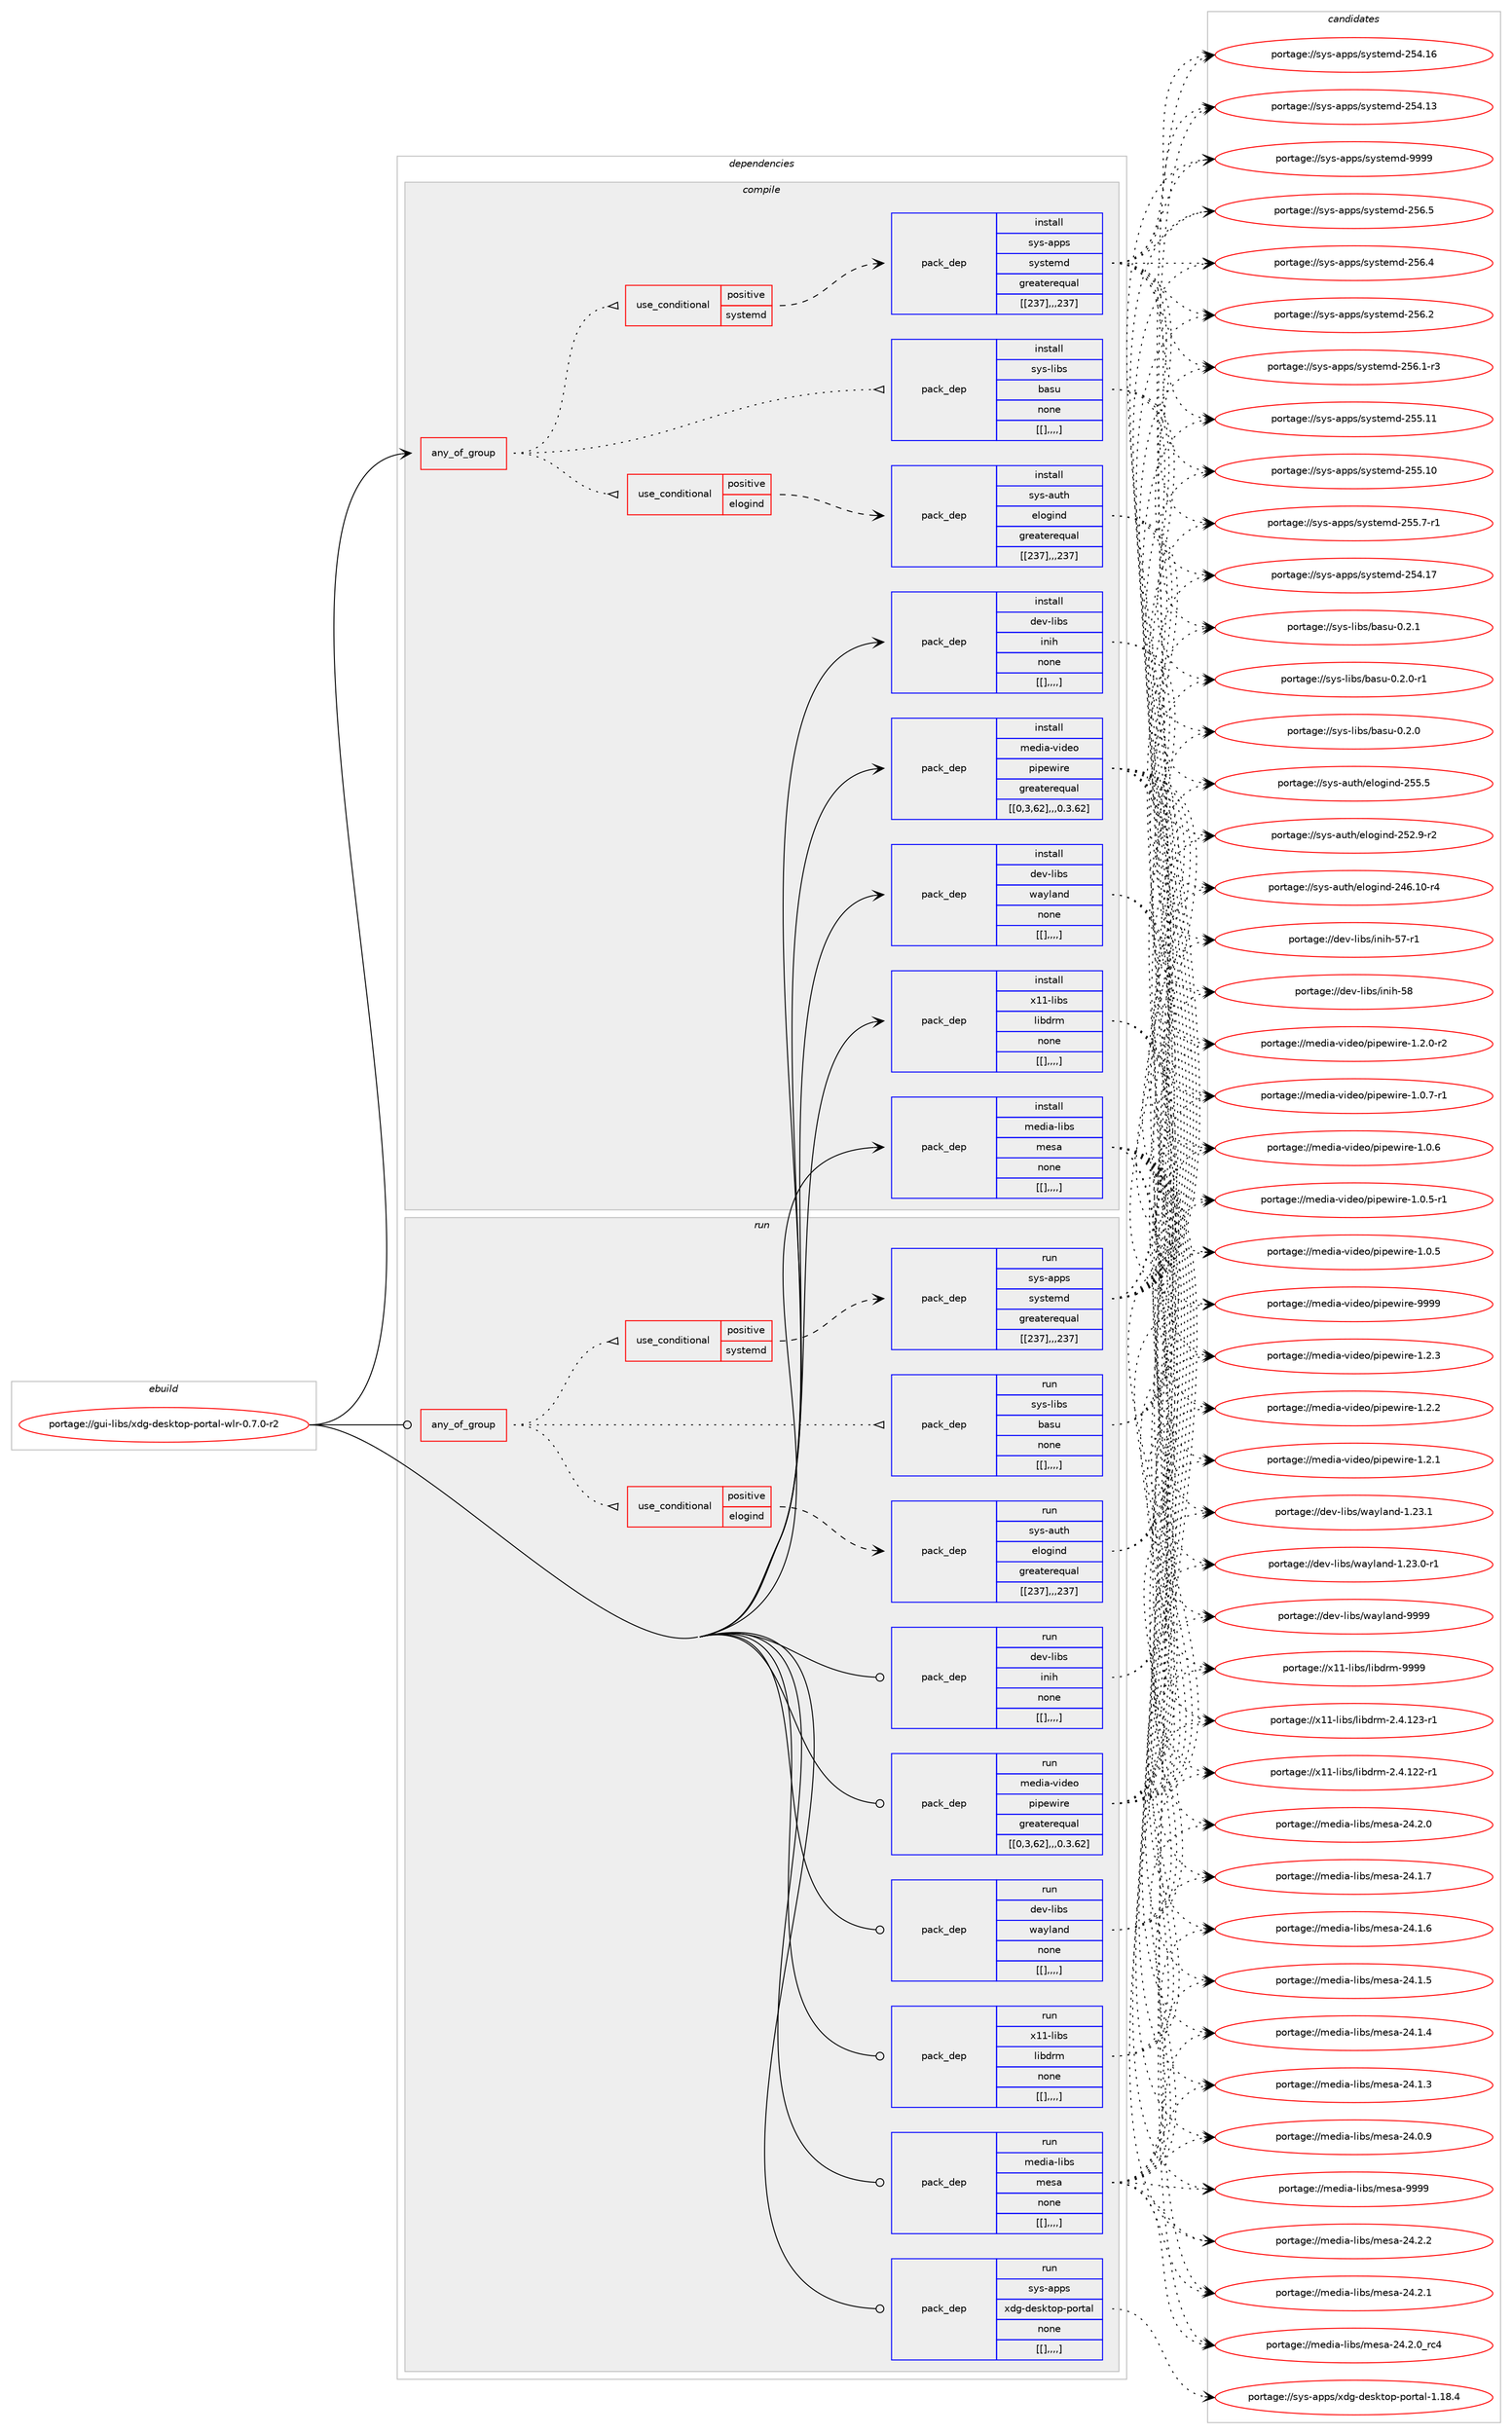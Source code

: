 digraph prolog {

# *************
# Graph options
# *************

newrank=true;
concentrate=true;
compound=true;
graph [rankdir=LR,fontname=Helvetica,fontsize=10,ranksep=1.5];#, ranksep=2.5, nodesep=0.2];
edge  [arrowhead=vee];
node  [fontname=Helvetica,fontsize=10];

# **********
# The ebuild
# **********

subgraph cluster_leftcol {
color=gray;
label=<<i>ebuild</i>>;
id [label="portage://gui-libs/xdg-desktop-portal-wlr-0.7.0-r2", color=red, width=4, href="../gui-libs/xdg-desktop-portal-wlr-0.7.0-r2.svg"];
}

# ****************
# The dependencies
# ****************

subgraph cluster_midcol {
color=gray;
label=<<i>dependencies</i>>;
subgraph cluster_compile {
fillcolor="#eeeeee";
style=filled;
label=<<i>compile</i>>;
subgraph any1403 {
dependency249094 [label=<<TABLE BORDER="0" CELLBORDER="1" CELLSPACING="0" CELLPADDING="4"><TR><TD CELLPADDING="10">any_of_group</TD></TR></TABLE>>, shape=none, color=red];subgraph cond68544 {
dependency249095 [label=<<TABLE BORDER="0" CELLBORDER="1" CELLSPACING="0" CELLPADDING="4"><TR><TD ROWSPAN="3" CELLPADDING="10">use_conditional</TD></TR><TR><TD>positive</TD></TR><TR><TD>systemd</TD></TR></TABLE>>, shape=none, color=red];
subgraph pack178987 {
dependency249096 [label=<<TABLE BORDER="0" CELLBORDER="1" CELLSPACING="0" CELLPADDING="4" WIDTH="220"><TR><TD ROWSPAN="6" CELLPADDING="30">pack_dep</TD></TR><TR><TD WIDTH="110">install</TD></TR><TR><TD>sys-apps</TD></TR><TR><TD>systemd</TD></TR><TR><TD>greaterequal</TD></TR><TR><TD>[[237],,,237]</TD></TR></TABLE>>, shape=none, color=blue];
}
dependency249095:e -> dependency249096:w [weight=20,style="dashed",arrowhead="vee"];
}
dependency249094:e -> dependency249095:w [weight=20,style="dotted",arrowhead="oinv"];
subgraph cond68545 {
dependency249097 [label=<<TABLE BORDER="0" CELLBORDER="1" CELLSPACING="0" CELLPADDING="4"><TR><TD ROWSPAN="3" CELLPADDING="10">use_conditional</TD></TR><TR><TD>positive</TD></TR><TR><TD>elogind</TD></TR></TABLE>>, shape=none, color=red];
subgraph pack178988 {
dependency249098 [label=<<TABLE BORDER="0" CELLBORDER="1" CELLSPACING="0" CELLPADDING="4" WIDTH="220"><TR><TD ROWSPAN="6" CELLPADDING="30">pack_dep</TD></TR><TR><TD WIDTH="110">install</TD></TR><TR><TD>sys-auth</TD></TR><TR><TD>elogind</TD></TR><TR><TD>greaterequal</TD></TR><TR><TD>[[237],,,237]</TD></TR></TABLE>>, shape=none, color=blue];
}
dependency249097:e -> dependency249098:w [weight=20,style="dashed",arrowhead="vee"];
}
dependency249094:e -> dependency249097:w [weight=20,style="dotted",arrowhead="oinv"];
subgraph pack178989 {
dependency249099 [label=<<TABLE BORDER="0" CELLBORDER="1" CELLSPACING="0" CELLPADDING="4" WIDTH="220"><TR><TD ROWSPAN="6" CELLPADDING="30">pack_dep</TD></TR><TR><TD WIDTH="110">install</TD></TR><TR><TD>sys-libs</TD></TR><TR><TD>basu</TD></TR><TR><TD>none</TD></TR><TR><TD>[[],,,,]</TD></TR></TABLE>>, shape=none, color=blue];
}
dependency249094:e -> dependency249099:w [weight=20,style="dotted",arrowhead="oinv"];
}
id:e -> dependency249094:w [weight=20,style="solid",arrowhead="vee"];
subgraph pack178990 {
dependency249100 [label=<<TABLE BORDER="0" CELLBORDER="1" CELLSPACING="0" CELLPADDING="4" WIDTH="220"><TR><TD ROWSPAN="6" CELLPADDING="30">pack_dep</TD></TR><TR><TD WIDTH="110">install</TD></TR><TR><TD>dev-libs</TD></TR><TR><TD>inih</TD></TR><TR><TD>none</TD></TR><TR><TD>[[],,,,]</TD></TR></TABLE>>, shape=none, color=blue];
}
id:e -> dependency249100:w [weight=20,style="solid",arrowhead="vee"];
subgraph pack178991 {
dependency249101 [label=<<TABLE BORDER="0" CELLBORDER="1" CELLSPACING="0" CELLPADDING="4" WIDTH="220"><TR><TD ROWSPAN="6" CELLPADDING="30">pack_dep</TD></TR><TR><TD WIDTH="110">install</TD></TR><TR><TD>dev-libs</TD></TR><TR><TD>wayland</TD></TR><TR><TD>none</TD></TR><TR><TD>[[],,,,]</TD></TR></TABLE>>, shape=none, color=blue];
}
id:e -> dependency249101:w [weight=20,style="solid",arrowhead="vee"];
subgraph pack178992 {
dependency249102 [label=<<TABLE BORDER="0" CELLBORDER="1" CELLSPACING="0" CELLPADDING="4" WIDTH="220"><TR><TD ROWSPAN="6" CELLPADDING="30">pack_dep</TD></TR><TR><TD WIDTH="110">install</TD></TR><TR><TD>media-libs</TD></TR><TR><TD>mesa</TD></TR><TR><TD>none</TD></TR><TR><TD>[[],,,,]</TD></TR></TABLE>>, shape=none, color=blue];
}
id:e -> dependency249102:w [weight=20,style="solid",arrowhead="vee"];
subgraph pack178993 {
dependency249103 [label=<<TABLE BORDER="0" CELLBORDER="1" CELLSPACING="0" CELLPADDING="4" WIDTH="220"><TR><TD ROWSPAN="6" CELLPADDING="30">pack_dep</TD></TR><TR><TD WIDTH="110">install</TD></TR><TR><TD>media-video</TD></TR><TR><TD>pipewire</TD></TR><TR><TD>greaterequal</TD></TR><TR><TD>[[0,3,62],,,0.3.62]</TD></TR></TABLE>>, shape=none, color=blue];
}
id:e -> dependency249103:w [weight=20,style="solid",arrowhead="vee"];
subgraph pack178994 {
dependency249104 [label=<<TABLE BORDER="0" CELLBORDER="1" CELLSPACING="0" CELLPADDING="4" WIDTH="220"><TR><TD ROWSPAN="6" CELLPADDING="30">pack_dep</TD></TR><TR><TD WIDTH="110">install</TD></TR><TR><TD>x11-libs</TD></TR><TR><TD>libdrm</TD></TR><TR><TD>none</TD></TR><TR><TD>[[],,,,]</TD></TR></TABLE>>, shape=none, color=blue];
}
id:e -> dependency249104:w [weight=20,style="solid",arrowhead="vee"];
}
subgraph cluster_compileandrun {
fillcolor="#eeeeee";
style=filled;
label=<<i>compile and run</i>>;
}
subgraph cluster_run {
fillcolor="#eeeeee";
style=filled;
label=<<i>run</i>>;
subgraph any1404 {
dependency249105 [label=<<TABLE BORDER="0" CELLBORDER="1" CELLSPACING="0" CELLPADDING="4"><TR><TD CELLPADDING="10">any_of_group</TD></TR></TABLE>>, shape=none, color=red];subgraph cond68546 {
dependency249106 [label=<<TABLE BORDER="0" CELLBORDER="1" CELLSPACING="0" CELLPADDING="4"><TR><TD ROWSPAN="3" CELLPADDING="10">use_conditional</TD></TR><TR><TD>positive</TD></TR><TR><TD>systemd</TD></TR></TABLE>>, shape=none, color=red];
subgraph pack178995 {
dependency249107 [label=<<TABLE BORDER="0" CELLBORDER="1" CELLSPACING="0" CELLPADDING="4" WIDTH="220"><TR><TD ROWSPAN="6" CELLPADDING="30">pack_dep</TD></TR><TR><TD WIDTH="110">run</TD></TR><TR><TD>sys-apps</TD></TR><TR><TD>systemd</TD></TR><TR><TD>greaterequal</TD></TR><TR><TD>[[237],,,237]</TD></TR></TABLE>>, shape=none, color=blue];
}
dependency249106:e -> dependency249107:w [weight=20,style="dashed",arrowhead="vee"];
}
dependency249105:e -> dependency249106:w [weight=20,style="dotted",arrowhead="oinv"];
subgraph cond68547 {
dependency249108 [label=<<TABLE BORDER="0" CELLBORDER="1" CELLSPACING="0" CELLPADDING="4"><TR><TD ROWSPAN="3" CELLPADDING="10">use_conditional</TD></TR><TR><TD>positive</TD></TR><TR><TD>elogind</TD></TR></TABLE>>, shape=none, color=red];
subgraph pack178996 {
dependency249109 [label=<<TABLE BORDER="0" CELLBORDER="1" CELLSPACING="0" CELLPADDING="4" WIDTH="220"><TR><TD ROWSPAN="6" CELLPADDING="30">pack_dep</TD></TR><TR><TD WIDTH="110">run</TD></TR><TR><TD>sys-auth</TD></TR><TR><TD>elogind</TD></TR><TR><TD>greaterequal</TD></TR><TR><TD>[[237],,,237]</TD></TR></TABLE>>, shape=none, color=blue];
}
dependency249108:e -> dependency249109:w [weight=20,style="dashed",arrowhead="vee"];
}
dependency249105:e -> dependency249108:w [weight=20,style="dotted",arrowhead="oinv"];
subgraph pack178997 {
dependency249110 [label=<<TABLE BORDER="0" CELLBORDER="1" CELLSPACING="0" CELLPADDING="4" WIDTH="220"><TR><TD ROWSPAN="6" CELLPADDING="30">pack_dep</TD></TR><TR><TD WIDTH="110">run</TD></TR><TR><TD>sys-libs</TD></TR><TR><TD>basu</TD></TR><TR><TD>none</TD></TR><TR><TD>[[],,,,]</TD></TR></TABLE>>, shape=none, color=blue];
}
dependency249105:e -> dependency249110:w [weight=20,style="dotted",arrowhead="oinv"];
}
id:e -> dependency249105:w [weight=20,style="solid",arrowhead="odot"];
subgraph pack178998 {
dependency249111 [label=<<TABLE BORDER="0" CELLBORDER="1" CELLSPACING="0" CELLPADDING="4" WIDTH="220"><TR><TD ROWSPAN="6" CELLPADDING="30">pack_dep</TD></TR><TR><TD WIDTH="110">run</TD></TR><TR><TD>dev-libs</TD></TR><TR><TD>inih</TD></TR><TR><TD>none</TD></TR><TR><TD>[[],,,,]</TD></TR></TABLE>>, shape=none, color=blue];
}
id:e -> dependency249111:w [weight=20,style="solid",arrowhead="odot"];
subgraph pack178999 {
dependency249112 [label=<<TABLE BORDER="0" CELLBORDER="1" CELLSPACING="0" CELLPADDING="4" WIDTH="220"><TR><TD ROWSPAN="6" CELLPADDING="30">pack_dep</TD></TR><TR><TD WIDTH="110">run</TD></TR><TR><TD>dev-libs</TD></TR><TR><TD>wayland</TD></TR><TR><TD>none</TD></TR><TR><TD>[[],,,,]</TD></TR></TABLE>>, shape=none, color=blue];
}
id:e -> dependency249112:w [weight=20,style="solid",arrowhead="odot"];
subgraph pack179000 {
dependency249113 [label=<<TABLE BORDER="0" CELLBORDER="1" CELLSPACING="0" CELLPADDING="4" WIDTH="220"><TR><TD ROWSPAN="6" CELLPADDING="30">pack_dep</TD></TR><TR><TD WIDTH="110">run</TD></TR><TR><TD>media-libs</TD></TR><TR><TD>mesa</TD></TR><TR><TD>none</TD></TR><TR><TD>[[],,,,]</TD></TR></TABLE>>, shape=none, color=blue];
}
id:e -> dependency249113:w [weight=20,style="solid",arrowhead="odot"];
subgraph pack179001 {
dependency249114 [label=<<TABLE BORDER="0" CELLBORDER="1" CELLSPACING="0" CELLPADDING="4" WIDTH="220"><TR><TD ROWSPAN="6" CELLPADDING="30">pack_dep</TD></TR><TR><TD WIDTH="110">run</TD></TR><TR><TD>media-video</TD></TR><TR><TD>pipewire</TD></TR><TR><TD>greaterequal</TD></TR><TR><TD>[[0,3,62],,,0.3.62]</TD></TR></TABLE>>, shape=none, color=blue];
}
id:e -> dependency249114:w [weight=20,style="solid",arrowhead="odot"];
subgraph pack179002 {
dependency249115 [label=<<TABLE BORDER="0" CELLBORDER="1" CELLSPACING="0" CELLPADDING="4" WIDTH="220"><TR><TD ROWSPAN="6" CELLPADDING="30">pack_dep</TD></TR><TR><TD WIDTH="110">run</TD></TR><TR><TD>sys-apps</TD></TR><TR><TD>xdg-desktop-portal</TD></TR><TR><TD>none</TD></TR><TR><TD>[[],,,,]</TD></TR></TABLE>>, shape=none, color=blue];
}
id:e -> dependency249115:w [weight=20,style="solid",arrowhead="odot"];
subgraph pack179003 {
dependency249116 [label=<<TABLE BORDER="0" CELLBORDER="1" CELLSPACING="0" CELLPADDING="4" WIDTH="220"><TR><TD ROWSPAN="6" CELLPADDING="30">pack_dep</TD></TR><TR><TD WIDTH="110">run</TD></TR><TR><TD>x11-libs</TD></TR><TR><TD>libdrm</TD></TR><TR><TD>none</TD></TR><TR><TD>[[],,,,]</TD></TR></TABLE>>, shape=none, color=blue];
}
id:e -> dependency249116:w [weight=20,style="solid",arrowhead="odot"];
}
}

# **************
# The candidates
# **************

subgraph cluster_choices {
rank=same;
color=gray;
label=<<i>candidates</i>>;

subgraph choice178987 {
color=black;
nodesep=1;
choice1151211154597112112115471151211151161011091004557575757 [label="portage://sys-apps/systemd-9999", color=red, width=4,href="../sys-apps/systemd-9999.svg"];
choice115121115459711211211547115121115116101109100455053544653 [label="portage://sys-apps/systemd-256.5", color=red, width=4,href="../sys-apps/systemd-256.5.svg"];
choice115121115459711211211547115121115116101109100455053544652 [label="portage://sys-apps/systemd-256.4", color=red, width=4,href="../sys-apps/systemd-256.4.svg"];
choice115121115459711211211547115121115116101109100455053544650 [label="portage://sys-apps/systemd-256.2", color=red, width=4,href="../sys-apps/systemd-256.2.svg"];
choice1151211154597112112115471151211151161011091004550535446494511451 [label="portage://sys-apps/systemd-256.1-r3", color=red, width=4,href="../sys-apps/systemd-256.1-r3.svg"];
choice11512111545971121121154711512111511610110910045505353464949 [label="portage://sys-apps/systemd-255.11", color=red, width=4,href="../sys-apps/systemd-255.11.svg"];
choice11512111545971121121154711512111511610110910045505353464948 [label="portage://sys-apps/systemd-255.10", color=red, width=4,href="../sys-apps/systemd-255.10.svg"];
choice1151211154597112112115471151211151161011091004550535346554511449 [label="portage://sys-apps/systemd-255.7-r1", color=red, width=4,href="../sys-apps/systemd-255.7-r1.svg"];
choice11512111545971121121154711512111511610110910045505352464955 [label="portage://sys-apps/systemd-254.17", color=red, width=4,href="../sys-apps/systemd-254.17.svg"];
choice11512111545971121121154711512111511610110910045505352464954 [label="portage://sys-apps/systemd-254.16", color=red, width=4,href="../sys-apps/systemd-254.16.svg"];
choice11512111545971121121154711512111511610110910045505352464951 [label="portage://sys-apps/systemd-254.13", color=red, width=4,href="../sys-apps/systemd-254.13.svg"];
dependency249096:e -> choice1151211154597112112115471151211151161011091004557575757:w [style=dotted,weight="100"];
dependency249096:e -> choice115121115459711211211547115121115116101109100455053544653:w [style=dotted,weight="100"];
dependency249096:e -> choice115121115459711211211547115121115116101109100455053544652:w [style=dotted,weight="100"];
dependency249096:e -> choice115121115459711211211547115121115116101109100455053544650:w [style=dotted,weight="100"];
dependency249096:e -> choice1151211154597112112115471151211151161011091004550535446494511451:w [style=dotted,weight="100"];
dependency249096:e -> choice11512111545971121121154711512111511610110910045505353464949:w [style=dotted,weight="100"];
dependency249096:e -> choice11512111545971121121154711512111511610110910045505353464948:w [style=dotted,weight="100"];
dependency249096:e -> choice1151211154597112112115471151211151161011091004550535346554511449:w [style=dotted,weight="100"];
dependency249096:e -> choice11512111545971121121154711512111511610110910045505352464955:w [style=dotted,weight="100"];
dependency249096:e -> choice11512111545971121121154711512111511610110910045505352464954:w [style=dotted,weight="100"];
dependency249096:e -> choice11512111545971121121154711512111511610110910045505352464951:w [style=dotted,weight="100"];
}
subgraph choice178988 {
color=black;
nodesep=1;
choice115121115459711711610447101108111103105110100455053534653 [label="portage://sys-auth/elogind-255.5", color=red, width=4,href="../sys-auth/elogind-255.5.svg"];
choice1151211154597117116104471011081111031051101004550535046574511450 [label="portage://sys-auth/elogind-252.9-r2", color=red, width=4,href="../sys-auth/elogind-252.9-r2.svg"];
choice115121115459711711610447101108111103105110100455052544649484511452 [label="portage://sys-auth/elogind-246.10-r4", color=red, width=4,href="../sys-auth/elogind-246.10-r4.svg"];
dependency249098:e -> choice115121115459711711610447101108111103105110100455053534653:w [style=dotted,weight="100"];
dependency249098:e -> choice1151211154597117116104471011081111031051101004550535046574511450:w [style=dotted,weight="100"];
dependency249098:e -> choice115121115459711711610447101108111103105110100455052544649484511452:w [style=dotted,weight="100"];
}
subgraph choice178989 {
color=black;
nodesep=1;
choice1151211154510810598115479897115117454846504649 [label="portage://sys-libs/basu-0.2.1", color=red, width=4,href="../sys-libs/basu-0.2.1.svg"];
choice11512111545108105981154798971151174548465046484511449 [label="portage://sys-libs/basu-0.2.0-r1", color=red, width=4,href="../sys-libs/basu-0.2.0-r1.svg"];
choice1151211154510810598115479897115117454846504648 [label="portage://sys-libs/basu-0.2.0", color=red, width=4,href="../sys-libs/basu-0.2.0.svg"];
dependency249099:e -> choice1151211154510810598115479897115117454846504649:w [style=dotted,weight="100"];
dependency249099:e -> choice11512111545108105981154798971151174548465046484511449:w [style=dotted,weight="100"];
dependency249099:e -> choice1151211154510810598115479897115117454846504648:w [style=dotted,weight="100"];
}
subgraph choice178990 {
color=black;
nodesep=1;
choice100101118451081059811547105110105104455356 [label="portage://dev-libs/inih-58", color=red, width=4,href="../dev-libs/inih-58.svg"];
choice1001011184510810598115471051101051044553554511449 [label="portage://dev-libs/inih-57-r1", color=red, width=4,href="../dev-libs/inih-57-r1.svg"];
dependency249100:e -> choice100101118451081059811547105110105104455356:w [style=dotted,weight="100"];
dependency249100:e -> choice1001011184510810598115471051101051044553554511449:w [style=dotted,weight="100"];
}
subgraph choice178991 {
color=black;
nodesep=1;
choice10010111845108105981154711997121108971101004557575757 [label="portage://dev-libs/wayland-9999", color=red, width=4,href="../dev-libs/wayland-9999.svg"];
choice100101118451081059811547119971211089711010045494650514649 [label="portage://dev-libs/wayland-1.23.1", color=red, width=4,href="../dev-libs/wayland-1.23.1.svg"];
choice1001011184510810598115471199712110897110100454946505146484511449 [label="portage://dev-libs/wayland-1.23.0-r1", color=red, width=4,href="../dev-libs/wayland-1.23.0-r1.svg"];
dependency249101:e -> choice10010111845108105981154711997121108971101004557575757:w [style=dotted,weight="100"];
dependency249101:e -> choice100101118451081059811547119971211089711010045494650514649:w [style=dotted,weight="100"];
dependency249101:e -> choice1001011184510810598115471199712110897110100454946505146484511449:w [style=dotted,weight="100"];
}
subgraph choice178992 {
color=black;
nodesep=1;
choice10910110010597451081059811547109101115974557575757 [label="portage://media-libs/mesa-9999", color=red, width=4,href="../media-libs/mesa-9999.svg"];
choice109101100105974510810598115471091011159745505246504650 [label="portage://media-libs/mesa-24.2.2", color=red, width=4,href="../media-libs/mesa-24.2.2.svg"];
choice109101100105974510810598115471091011159745505246504649 [label="portage://media-libs/mesa-24.2.1", color=red, width=4,href="../media-libs/mesa-24.2.1.svg"];
choice109101100105974510810598115471091011159745505246504648951149952 [label="portage://media-libs/mesa-24.2.0_rc4", color=red, width=4,href="../media-libs/mesa-24.2.0_rc4.svg"];
choice109101100105974510810598115471091011159745505246504648 [label="portage://media-libs/mesa-24.2.0", color=red, width=4,href="../media-libs/mesa-24.2.0.svg"];
choice109101100105974510810598115471091011159745505246494655 [label="portage://media-libs/mesa-24.1.7", color=red, width=4,href="../media-libs/mesa-24.1.7.svg"];
choice109101100105974510810598115471091011159745505246494654 [label="portage://media-libs/mesa-24.1.6", color=red, width=4,href="../media-libs/mesa-24.1.6.svg"];
choice109101100105974510810598115471091011159745505246494653 [label="portage://media-libs/mesa-24.1.5", color=red, width=4,href="../media-libs/mesa-24.1.5.svg"];
choice109101100105974510810598115471091011159745505246494652 [label="portage://media-libs/mesa-24.1.4", color=red, width=4,href="../media-libs/mesa-24.1.4.svg"];
choice109101100105974510810598115471091011159745505246494651 [label="portage://media-libs/mesa-24.1.3", color=red, width=4,href="../media-libs/mesa-24.1.3.svg"];
choice109101100105974510810598115471091011159745505246484657 [label="portage://media-libs/mesa-24.0.9", color=red, width=4,href="../media-libs/mesa-24.0.9.svg"];
dependency249102:e -> choice10910110010597451081059811547109101115974557575757:w [style=dotted,weight="100"];
dependency249102:e -> choice109101100105974510810598115471091011159745505246504650:w [style=dotted,weight="100"];
dependency249102:e -> choice109101100105974510810598115471091011159745505246504649:w [style=dotted,weight="100"];
dependency249102:e -> choice109101100105974510810598115471091011159745505246504648951149952:w [style=dotted,weight="100"];
dependency249102:e -> choice109101100105974510810598115471091011159745505246504648:w [style=dotted,weight="100"];
dependency249102:e -> choice109101100105974510810598115471091011159745505246494655:w [style=dotted,weight="100"];
dependency249102:e -> choice109101100105974510810598115471091011159745505246494654:w [style=dotted,weight="100"];
dependency249102:e -> choice109101100105974510810598115471091011159745505246494653:w [style=dotted,weight="100"];
dependency249102:e -> choice109101100105974510810598115471091011159745505246494652:w [style=dotted,weight="100"];
dependency249102:e -> choice109101100105974510810598115471091011159745505246494651:w [style=dotted,weight="100"];
dependency249102:e -> choice109101100105974510810598115471091011159745505246484657:w [style=dotted,weight="100"];
}
subgraph choice178993 {
color=black;
nodesep=1;
choice1091011001059745118105100101111471121051121011191051141014557575757 [label="portage://media-video/pipewire-9999", color=red, width=4,href="../media-video/pipewire-9999.svg"];
choice109101100105974511810510010111147112105112101119105114101454946504651 [label="portage://media-video/pipewire-1.2.3", color=red, width=4,href="../media-video/pipewire-1.2.3.svg"];
choice109101100105974511810510010111147112105112101119105114101454946504650 [label="portage://media-video/pipewire-1.2.2", color=red, width=4,href="../media-video/pipewire-1.2.2.svg"];
choice109101100105974511810510010111147112105112101119105114101454946504649 [label="portage://media-video/pipewire-1.2.1", color=red, width=4,href="../media-video/pipewire-1.2.1.svg"];
choice1091011001059745118105100101111471121051121011191051141014549465046484511450 [label="portage://media-video/pipewire-1.2.0-r2", color=red, width=4,href="../media-video/pipewire-1.2.0-r2.svg"];
choice1091011001059745118105100101111471121051121011191051141014549464846554511449 [label="portage://media-video/pipewire-1.0.7-r1", color=red, width=4,href="../media-video/pipewire-1.0.7-r1.svg"];
choice109101100105974511810510010111147112105112101119105114101454946484654 [label="portage://media-video/pipewire-1.0.6", color=red, width=4,href="../media-video/pipewire-1.0.6.svg"];
choice1091011001059745118105100101111471121051121011191051141014549464846534511449 [label="portage://media-video/pipewire-1.0.5-r1", color=red, width=4,href="../media-video/pipewire-1.0.5-r1.svg"];
choice109101100105974511810510010111147112105112101119105114101454946484653 [label="portage://media-video/pipewire-1.0.5", color=red, width=4,href="../media-video/pipewire-1.0.5.svg"];
dependency249103:e -> choice1091011001059745118105100101111471121051121011191051141014557575757:w [style=dotted,weight="100"];
dependency249103:e -> choice109101100105974511810510010111147112105112101119105114101454946504651:w [style=dotted,weight="100"];
dependency249103:e -> choice109101100105974511810510010111147112105112101119105114101454946504650:w [style=dotted,weight="100"];
dependency249103:e -> choice109101100105974511810510010111147112105112101119105114101454946504649:w [style=dotted,weight="100"];
dependency249103:e -> choice1091011001059745118105100101111471121051121011191051141014549465046484511450:w [style=dotted,weight="100"];
dependency249103:e -> choice1091011001059745118105100101111471121051121011191051141014549464846554511449:w [style=dotted,weight="100"];
dependency249103:e -> choice109101100105974511810510010111147112105112101119105114101454946484654:w [style=dotted,weight="100"];
dependency249103:e -> choice1091011001059745118105100101111471121051121011191051141014549464846534511449:w [style=dotted,weight="100"];
dependency249103:e -> choice109101100105974511810510010111147112105112101119105114101454946484653:w [style=dotted,weight="100"];
}
subgraph choice178994 {
color=black;
nodesep=1;
choice1204949451081059811547108105981001141094557575757 [label="portage://x11-libs/libdrm-9999", color=red, width=4,href="../x11-libs/libdrm-9999.svg"];
choice12049494510810598115471081059810011410945504652464950514511449 [label="portage://x11-libs/libdrm-2.4.123-r1", color=red, width=4,href="../x11-libs/libdrm-2.4.123-r1.svg"];
choice12049494510810598115471081059810011410945504652464950504511449 [label="portage://x11-libs/libdrm-2.4.122-r1", color=red, width=4,href="../x11-libs/libdrm-2.4.122-r1.svg"];
dependency249104:e -> choice1204949451081059811547108105981001141094557575757:w [style=dotted,weight="100"];
dependency249104:e -> choice12049494510810598115471081059810011410945504652464950514511449:w [style=dotted,weight="100"];
dependency249104:e -> choice12049494510810598115471081059810011410945504652464950504511449:w [style=dotted,weight="100"];
}
subgraph choice178995 {
color=black;
nodesep=1;
choice1151211154597112112115471151211151161011091004557575757 [label="portage://sys-apps/systemd-9999", color=red, width=4,href="../sys-apps/systemd-9999.svg"];
choice115121115459711211211547115121115116101109100455053544653 [label="portage://sys-apps/systemd-256.5", color=red, width=4,href="../sys-apps/systemd-256.5.svg"];
choice115121115459711211211547115121115116101109100455053544652 [label="portage://sys-apps/systemd-256.4", color=red, width=4,href="../sys-apps/systemd-256.4.svg"];
choice115121115459711211211547115121115116101109100455053544650 [label="portage://sys-apps/systemd-256.2", color=red, width=4,href="../sys-apps/systemd-256.2.svg"];
choice1151211154597112112115471151211151161011091004550535446494511451 [label="portage://sys-apps/systemd-256.1-r3", color=red, width=4,href="../sys-apps/systemd-256.1-r3.svg"];
choice11512111545971121121154711512111511610110910045505353464949 [label="portage://sys-apps/systemd-255.11", color=red, width=4,href="../sys-apps/systemd-255.11.svg"];
choice11512111545971121121154711512111511610110910045505353464948 [label="portage://sys-apps/systemd-255.10", color=red, width=4,href="../sys-apps/systemd-255.10.svg"];
choice1151211154597112112115471151211151161011091004550535346554511449 [label="portage://sys-apps/systemd-255.7-r1", color=red, width=4,href="../sys-apps/systemd-255.7-r1.svg"];
choice11512111545971121121154711512111511610110910045505352464955 [label="portage://sys-apps/systemd-254.17", color=red, width=4,href="../sys-apps/systemd-254.17.svg"];
choice11512111545971121121154711512111511610110910045505352464954 [label="portage://sys-apps/systemd-254.16", color=red, width=4,href="../sys-apps/systemd-254.16.svg"];
choice11512111545971121121154711512111511610110910045505352464951 [label="portage://sys-apps/systemd-254.13", color=red, width=4,href="../sys-apps/systemd-254.13.svg"];
dependency249107:e -> choice1151211154597112112115471151211151161011091004557575757:w [style=dotted,weight="100"];
dependency249107:e -> choice115121115459711211211547115121115116101109100455053544653:w [style=dotted,weight="100"];
dependency249107:e -> choice115121115459711211211547115121115116101109100455053544652:w [style=dotted,weight="100"];
dependency249107:e -> choice115121115459711211211547115121115116101109100455053544650:w [style=dotted,weight="100"];
dependency249107:e -> choice1151211154597112112115471151211151161011091004550535446494511451:w [style=dotted,weight="100"];
dependency249107:e -> choice11512111545971121121154711512111511610110910045505353464949:w [style=dotted,weight="100"];
dependency249107:e -> choice11512111545971121121154711512111511610110910045505353464948:w [style=dotted,weight="100"];
dependency249107:e -> choice1151211154597112112115471151211151161011091004550535346554511449:w [style=dotted,weight="100"];
dependency249107:e -> choice11512111545971121121154711512111511610110910045505352464955:w [style=dotted,weight="100"];
dependency249107:e -> choice11512111545971121121154711512111511610110910045505352464954:w [style=dotted,weight="100"];
dependency249107:e -> choice11512111545971121121154711512111511610110910045505352464951:w [style=dotted,weight="100"];
}
subgraph choice178996 {
color=black;
nodesep=1;
choice115121115459711711610447101108111103105110100455053534653 [label="portage://sys-auth/elogind-255.5", color=red, width=4,href="../sys-auth/elogind-255.5.svg"];
choice1151211154597117116104471011081111031051101004550535046574511450 [label="portage://sys-auth/elogind-252.9-r2", color=red, width=4,href="../sys-auth/elogind-252.9-r2.svg"];
choice115121115459711711610447101108111103105110100455052544649484511452 [label="portage://sys-auth/elogind-246.10-r4", color=red, width=4,href="../sys-auth/elogind-246.10-r4.svg"];
dependency249109:e -> choice115121115459711711610447101108111103105110100455053534653:w [style=dotted,weight="100"];
dependency249109:e -> choice1151211154597117116104471011081111031051101004550535046574511450:w [style=dotted,weight="100"];
dependency249109:e -> choice115121115459711711610447101108111103105110100455052544649484511452:w [style=dotted,weight="100"];
}
subgraph choice178997 {
color=black;
nodesep=1;
choice1151211154510810598115479897115117454846504649 [label="portage://sys-libs/basu-0.2.1", color=red, width=4,href="../sys-libs/basu-0.2.1.svg"];
choice11512111545108105981154798971151174548465046484511449 [label="portage://sys-libs/basu-0.2.0-r1", color=red, width=4,href="../sys-libs/basu-0.2.0-r1.svg"];
choice1151211154510810598115479897115117454846504648 [label="portage://sys-libs/basu-0.2.0", color=red, width=4,href="../sys-libs/basu-0.2.0.svg"];
dependency249110:e -> choice1151211154510810598115479897115117454846504649:w [style=dotted,weight="100"];
dependency249110:e -> choice11512111545108105981154798971151174548465046484511449:w [style=dotted,weight="100"];
dependency249110:e -> choice1151211154510810598115479897115117454846504648:w [style=dotted,weight="100"];
}
subgraph choice178998 {
color=black;
nodesep=1;
choice100101118451081059811547105110105104455356 [label="portage://dev-libs/inih-58", color=red, width=4,href="../dev-libs/inih-58.svg"];
choice1001011184510810598115471051101051044553554511449 [label="portage://dev-libs/inih-57-r1", color=red, width=4,href="../dev-libs/inih-57-r1.svg"];
dependency249111:e -> choice100101118451081059811547105110105104455356:w [style=dotted,weight="100"];
dependency249111:e -> choice1001011184510810598115471051101051044553554511449:w [style=dotted,weight="100"];
}
subgraph choice178999 {
color=black;
nodesep=1;
choice10010111845108105981154711997121108971101004557575757 [label="portage://dev-libs/wayland-9999", color=red, width=4,href="../dev-libs/wayland-9999.svg"];
choice100101118451081059811547119971211089711010045494650514649 [label="portage://dev-libs/wayland-1.23.1", color=red, width=4,href="../dev-libs/wayland-1.23.1.svg"];
choice1001011184510810598115471199712110897110100454946505146484511449 [label="portage://dev-libs/wayland-1.23.0-r1", color=red, width=4,href="../dev-libs/wayland-1.23.0-r1.svg"];
dependency249112:e -> choice10010111845108105981154711997121108971101004557575757:w [style=dotted,weight="100"];
dependency249112:e -> choice100101118451081059811547119971211089711010045494650514649:w [style=dotted,weight="100"];
dependency249112:e -> choice1001011184510810598115471199712110897110100454946505146484511449:w [style=dotted,weight="100"];
}
subgraph choice179000 {
color=black;
nodesep=1;
choice10910110010597451081059811547109101115974557575757 [label="portage://media-libs/mesa-9999", color=red, width=4,href="../media-libs/mesa-9999.svg"];
choice109101100105974510810598115471091011159745505246504650 [label="portage://media-libs/mesa-24.2.2", color=red, width=4,href="../media-libs/mesa-24.2.2.svg"];
choice109101100105974510810598115471091011159745505246504649 [label="portage://media-libs/mesa-24.2.1", color=red, width=4,href="../media-libs/mesa-24.2.1.svg"];
choice109101100105974510810598115471091011159745505246504648951149952 [label="portage://media-libs/mesa-24.2.0_rc4", color=red, width=4,href="../media-libs/mesa-24.2.0_rc4.svg"];
choice109101100105974510810598115471091011159745505246504648 [label="portage://media-libs/mesa-24.2.0", color=red, width=4,href="../media-libs/mesa-24.2.0.svg"];
choice109101100105974510810598115471091011159745505246494655 [label="portage://media-libs/mesa-24.1.7", color=red, width=4,href="../media-libs/mesa-24.1.7.svg"];
choice109101100105974510810598115471091011159745505246494654 [label="portage://media-libs/mesa-24.1.6", color=red, width=4,href="../media-libs/mesa-24.1.6.svg"];
choice109101100105974510810598115471091011159745505246494653 [label="portage://media-libs/mesa-24.1.5", color=red, width=4,href="../media-libs/mesa-24.1.5.svg"];
choice109101100105974510810598115471091011159745505246494652 [label="portage://media-libs/mesa-24.1.4", color=red, width=4,href="../media-libs/mesa-24.1.4.svg"];
choice109101100105974510810598115471091011159745505246494651 [label="portage://media-libs/mesa-24.1.3", color=red, width=4,href="../media-libs/mesa-24.1.3.svg"];
choice109101100105974510810598115471091011159745505246484657 [label="portage://media-libs/mesa-24.0.9", color=red, width=4,href="../media-libs/mesa-24.0.9.svg"];
dependency249113:e -> choice10910110010597451081059811547109101115974557575757:w [style=dotted,weight="100"];
dependency249113:e -> choice109101100105974510810598115471091011159745505246504650:w [style=dotted,weight="100"];
dependency249113:e -> choice109101100105974510810598115471091011159745505246504649:w [style=dotted,weight="100"];
dependency249113:e -> choice109101100105974510810598115471091011159745505246504648951149952:w [style=dotted,weight="100"];
dependency249113:e -> choice109101100105974510810598115471091011159745505246504648:w [style=dotted,weight="100"];
dependency249113:e -> choice109101100105974510810598115471091011159745505246494655:w [style=dotted,weight="100"];
dependency249113:e -> choice109101100105974510810598115471091011159745505246494654:w [style=dotted,weight="100"];
dependency249113:e -> choice109101100105974510810598115471091011159745505246494653:w [style=dotted,weight="100"];
dependency249113:e -> choice109101100105974510810598115471091011159745505246494652:w [style=dotted,weight="100"];
dependency249113:e -> choice109101100105974510810598115471091011159745505246494651:w [style=dotted,weight="100"];
dependency249113:e -> choice109101100105974510810598115471091011159745505246484657:w [style=dotted,weight="100"];
}
subgraph choice179001 {
color=black;
nodesep=1;
choice1091011001059745118105100101111471121051121011191051141014557575757 [label="portage://media-video/pipewire-9999", color=red, width=4,href="../media-video/pipewire-9999.svg"];
choice109101100105974511810510010111147112105112101119105114101454946504651 [label="portage://media-video/pipewire-1.2.3", color=red, width=4,href="../media-video/pipewire-1.2.3.svg"];
choice109101100105974511810510010111147112105112101119105114101454946504650 [label="portage://media-video/pipewire-1.2.2", color=red, width=4,href="../media-video/pipewire-1.2.2.svg"];
choice109101100105974511810510010111147112105112101119105114101454946504649 [label="portage://media-video/pipewire-1.2.1", color=red, width=4,href="../media-video/pipewire-1.2.1.svg"];
choice1091011001059745118105100101111471121051121011191051141014549465046484511450 [label="portage://media-video/pipewire-1.2.0-r2", color=red, width=4,href="../media-video/pipewire-1.2.0-r2.svg"];
choice1091011001059745118105100101111471121051121011191051141014549464846554511449 [label="portage://media-video/pipewire-1.0.7-r1", color=red, width=4,href="../media-video/pipewire-1.0.7-r1.svg"];
choice109101100105974511810510010111147112105112101119105114101454946484654 [label="portage://media-video/pipewire-1.0.6", color=red, width=4,href="../media-video/pipewire-1.0.6.svg"];
choice1091011001059745118105100101111471121051121011191051141014549464846534511449 [label="portage://media-video/pipewire-1.0.5-r1", color=red, width=4,href="../media-video/pipewire-1.0.5-r1.svg"];
choice109101100105974511810510010111147112105112101119105114101454946484653 [label="portage://media-video/pipewire-1.0.5", color=red, width=4,href="../media-video/pipewire-1.0.5.svg"];
dependency249114:e -> choice1091011001059745118105100101111471121051121011191051141014557575757:w [style=dotted,weight="100"];
dependency249114:e -> choice109101100105974511810510010111147112105112101119105114101454946504651:w [style=dotted,weight="100"];
dependency249114:e -> choice109101100105974511810510010111147112105112101119105114101454946504650:w [style=dotted,weight="100"];
dependency249114:e -> choice109101100105974511810510010111147112105112101119105114101454946504649:w [style=dotted,weight="100"];
dependency249114:e -> choice1091011001059745118105100101111471121051121011191051141014549465046484511450:w [style=dotted,weight="100"];
dependency249114:e -> choice1091011001059745118105100101111471121051121011191051141014549464846554511449:w [style=dotted,weight="100"];
dependency249114:e -> choice109101100105974511810510010111147112105112101119105114101454946484654:w [style=dotted,weight="100"];
dependency249114:e -> choice1091011001059745118105100101111471121051121011191051141014549464846534511449:w [style=dotted,weight="100"];
dependency249114:e -> choice109101100105974511810510010111147112105112101119105114101454946484653:w [style=dotted,weight="100"];
}
subgraph choice179002 {
color=black;
nodesep=1;
choice11512111545971121121154712010010345100101115107116111112451121111141169710845494649564652 [label="portage://sys-apps/xdg-desktop-portal-1.18.4", color=red, width=4,href="../sys-apps/xdg-desktop-portal-1.18.4.svg"];
dependency249115:e -> choice11512111545971121121154712010010345100101115107116111112451121111141169710845494649564652:w [style=dotted,weight="100"];
}
subgraph choice179003 {
color=black;
nodesep=1;
choice1204949451081059811547108105981001141094557575757 [label="portage://x11-libs/libdrm-9999", color=red, width=4,href="../x11-libs/libdrm-9999.svg"];
choice12049494510810598115471081059810011410945504652464950514511449 [label="portage://x11-libs/libdrm-2.4.123-r1", color=red, width=4,href="../x11-libs/libdrm-2.4.123-r1.svg"];
choice12049494510810598115471081059810011410945504652464950504511449 [label="portage://x11-libs/libdrm-2.4.122-r1", color=red, width=4,href="../x11-libs/libdrm-2.4.122-r1.svg"];
dependency249116:e -> choice1204949451081059811547108105981001141094557575757:w [style=dotted,weight="100"];
dependency249116:e -> choice12049494510810598115471081059810011410945504652464950514511449:w [style=dotted,weight="100"];
dependency249116:e -> choice12049494510810598115471081059810011410945504652464950504511449:w [style=dotted,weight="100"];
}
}

}
